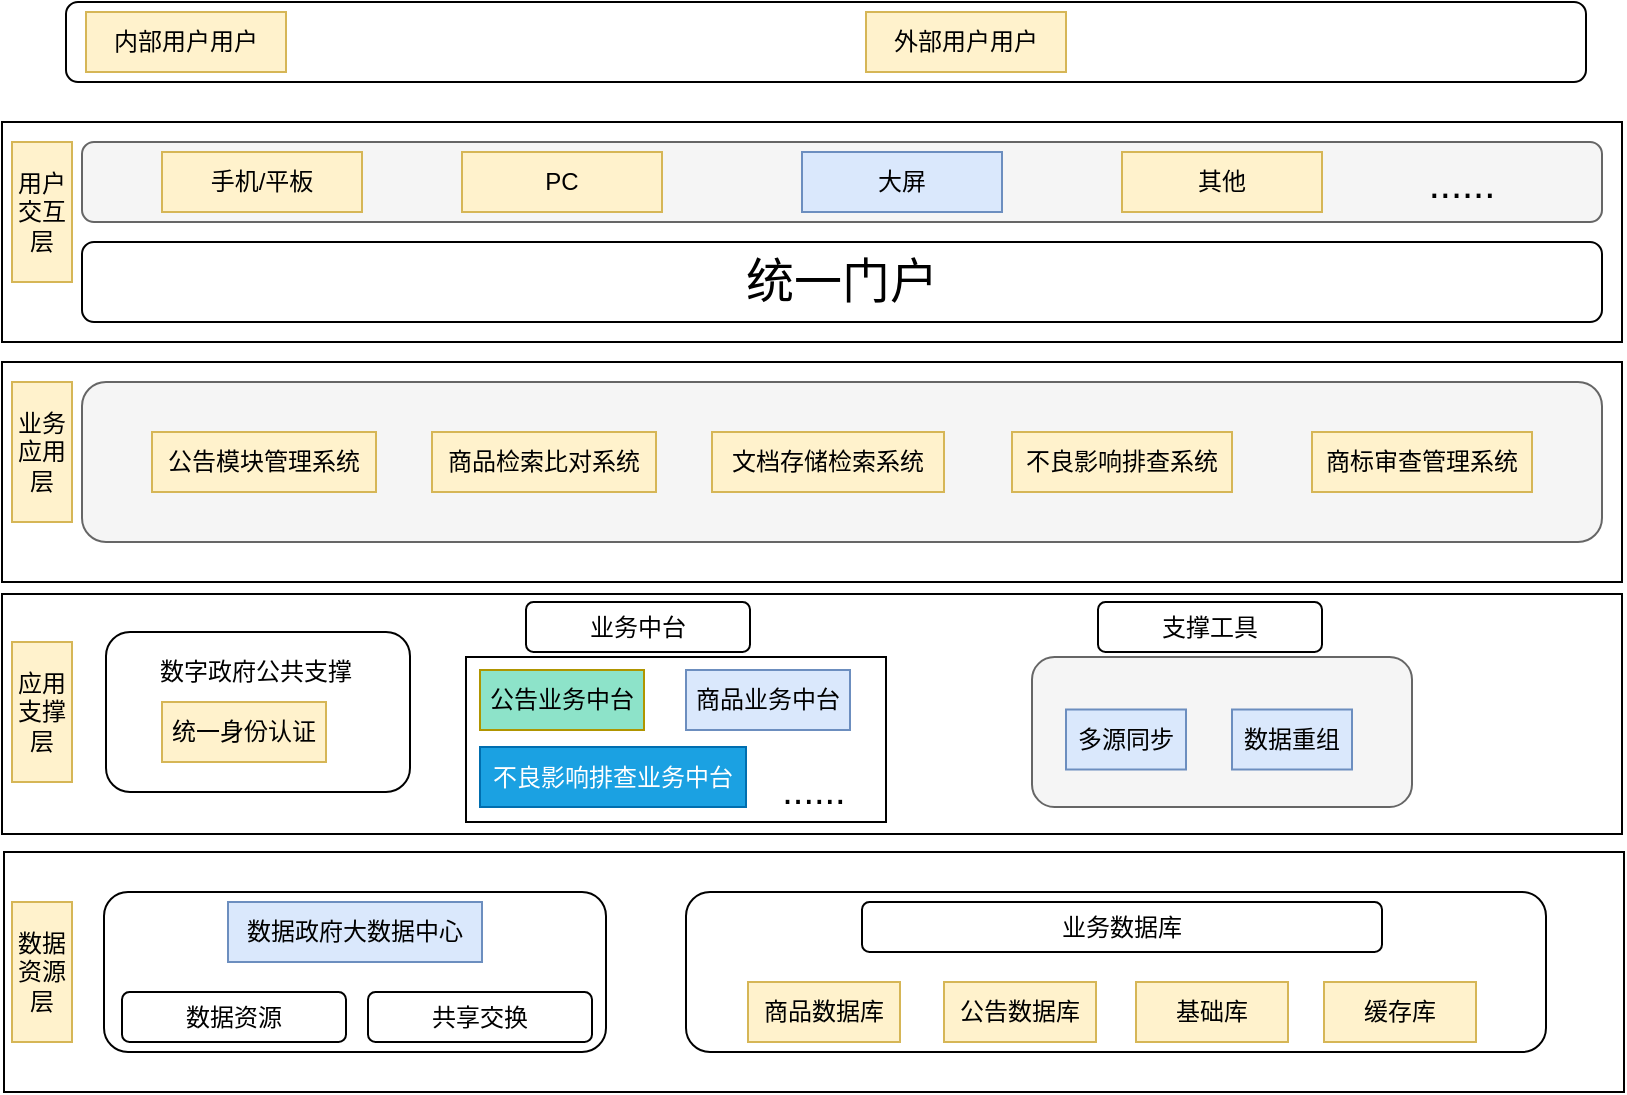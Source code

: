 <mxfile version="21.1.5" type="github">
  <diagram name="第 1 页" id="gf264nv1QYMSFv3LLXOR">
    <mxGraphModel dx="954" dy="552" grid="1" gridSize="10" guides="1" tooltips="1" connect="1" arrows="1" fold="1" page="1" pageScale="1" pageWidth="827" pageHeight="1169" math="0" shadow="0">
      <root>
        <mxCell id="0" />
        <mxCell id="1" parent="0" />
        <mxCell id="Qr9r0tyXiFhsWDQZmAty-9" value="" style="rounded=0;whiteSpace=wrap;html=1;" vertex="1" parent="1">
          <mxGeometry x="8" y="100" width="810" height="110" as="geometry" />
        </mxCell>
        <mxCell id="Qr9r0tyXiFhsWDQZmAty-1" value="" style="rounded=1;whiteSpace=wrap;html=1;" vertex="1" parent="1">
          <mxGeometry x="40" y="40" width="760" height="40" as="geometry" />
        </mxCell>
        <mxCell id="Qr9r0tyXiFhsWDQZmAty-3" value="内部用户用户" style="text;html=1;strokeColor=#d6b656;fillColor=#fff2cc;align=center;verticalAlign=middle;whiteSpace=wrap;rounded=0;" vertex="1" parent="1">
          <mxGeometry x="50" y="45" width="100" height="30" as="geometry" />
        </mxCell>
        <mxCell id="Qr9r0tyXiFhsWDQZmAty-4" value="外部用户用户" style="text;html=1;strokeColor=#d6b656;fillColor=#fff2cc;align=center;verticalAlign=middle;whiteSpace=wrap;rounded=0;" vertex="1" parent="1">
          <mxGeometry x="440" y="45" width="100" height="30" as="geometry" />
        </mxCell>
        <mxCell id="Qr9r0tyXiFhsWDQZmAty-6" value="" style="rounded=1;whiteSpace=wrap;html=1;fillColor=#f5f5f5;strokeColor=#666666;fontColor=#333333;" vertex="1" parent="1">
          <mxGeometry x="48" y="110" width="760" height="40" as="geometry" />
        </mxCell>
        <mxCell id="Qr9r0tyXiFhsWDQZmAty-7" value="手机/平板" style="text;html=1;strokeColor=#d6b656;fillColor=#fff2cc;align=center;verticalAlign=middle;whiteSpace=wrap;rounded=0;" vertex="1" parent="1">
          <mxGeometry x="88" y="115" width="100" height="30" as="geometry" />
        </mxCell>
        <mxCell id="Qr9r0tyXiFhsWDQZmAty-8" value="其他" style="text;html=1;strokeColor=#d6b656;fillColor=#fff2cc;align=center;verticalAlign=middle;whiteSpace=wrap;rounded=0;" vertex="1" parent="1">
          <mxGeometry x="568" y="115" width="100" height="30" as="geometry" />
        </mxCell>
        <mxCell id="Qr9r0tyXiFhsWDQZmAty-10" value="用户交互层" style="text;html=1;strokeColor=#d6b656;fillColor=#fff2cc;align=center;verticalAlign=middle;whiteSpace=wrap;rounded=0;" vertex="1" parent="1">
          <mxGeometry x="13" y="110" width="30" height="70" as="geometry" />
        </mxCell>
        <mxCell id="Qr9r0tyXiFhsWDQZmAty-11" value="大屏" style="text;html=1;strokeColor=#6c8ebf;fillColor=#dae8fc;align=center;verticalAlign=middle;whiteSpace=wrap;rounded=0;" vertex="1" parent="1">
          <mxGeometry x="408" y="115" width="100" height="30" as="geometry" />
        </mxCell>
        <mxCell id="Qr9r0tyXiFhsWDQZmAty-12" value="PC" style="text;html=1;strokeColor=#d6b656;fillColor=#fff2cc;align=center;verticalAlign=middle;whiteSpace=wrap;rounded=0;" vertex="1" parent="1">
          <mxGeometry x="238" y="115" width="100" height="30" as="geometry" />
        </mxCell>
        <mxCell id="Qr9r0tyXiFhsWDQZmAty-13" value="&lt;font style=&quot;font-size: 20px;&quot;&gt;......&lt;/font&gt;" style="text;html=1;strokeColor=none;fillColor=none;align=center;verticalAlign=middle;whiteSpace=wrap;rounded=0;" vertex="1" parent="1">
          <mxGeometry x="708" y="115" width="60" height="30" as="geometry" />
        </mxCell>
        <mxCell id="Qr9r0tyXiFhsWDQZmAty-14" value="&lt;font style=&quot;font-size: 24px;&quot;&gt;统一门户&lt;/font&gt;" style="rounded=1;whiteSpace=wrap;html=1;" vertex="1" parent="1">
          <mxGeometry x="48" y="160" width="760" height="40" as="geometry" />
        </mxCell>
        <mxCell id="Qr9r0tyXiFhsWDQZmAty-15" value="" style="rounded=0;whiteSpace=wrap;html=1;" vertex="1" parent="1">
          <mxGeometry x="8" y="220" width="810" height="110" as="geometry" />
        </mxCell>
        <mxCell id="Qr9r0tyXiFhsWDQZmAty-16" value="" style="rounded=1;whiteSpace=wrap;html=1;fillColor=#f5f5f5;strokeColor=#666666;fontColor=#333333;" vertex="1" parent="1">
          <mxGeometry x="48" y="230" width="760" height="80" as="geometry" />
        </mxCell>
        <mxCell id="Qr9r0tyXiFhsWDQZmAty-17" value="公告模块管理系统" style="text;html=1;strokeColor=#d6b656;fillColor=#fff2cc;align=center;verticalAlign=middle;whiteSpace=wrap;rounded=0;" vertex="1" parent="1">
          <mxGeometry x="83" y="255" width="112" height="30" as="geometry" />
        </mxCell>
        <mxCell id="Qr9r0tyXiFhsWDQZmAty-18" value="不良影响排查系统" style="text;html=1;strokeColor=#d6b656;fillColor=#fff2cc;align=center;verticalAlign=middle;whiteSpace=wrap;rounded=0;" vertex="1" parent="1">
          <mxGeometry x="513" y="255" width="110" height="30" as="geometry" />
        </mxCell>
        <mxCell id="Qr9r0tyXiFhsWDQZmAty-19" value="业务应用层" style="text;html=1;strokeColor=#d6b656;fillColor=#fff2cc;align=center;verticalAlign=middle;whiteSpace=wrap;rounded=0;" vertex="1" parent="1">
          <mxGeometry x="13" y="230" width="30" height="70" as="geometry" />
        </mxCell>
        <mxCell id="Qr9r0tyXiFhsWDQZmAty-20" value="文档存储检索系统" style="text;html=1;strokeColor=#d6b656;fillColor=#fff2cc;align=center;verticalAlign=middle;whiteSpace=wrap;rounded=0;" vertex="1" parent="1">
          <mxGeometry x="363" y="255" width="116" height="30" as="geometry" />
        </mxCell>
        <mxCell id="Qr9r0tyXiFhsWDQZmAty-21" value="商品检索比对系统" style="text;html=1;strokeColor=#d6b656;fillColor=#fff2cc;align=center;verticalAlign=middle;whiteSpace=wrap;rounded=0;" vertex="1" parent="1">
          <mxGeometry x="223" y="255" width="112" height="30" as="geometry" />
        </mxCell>
        <mxCell id="Qr9r0tyXiFhsWDQZmAty-24" value="商标审查管理系统" style="text;html=1;strokeColor=#d6b656;fillColor=#fff2cc;align=center;verticalAlign=middle;whiteSpace=wrap;rounded=0;" vertex="1" parent="1">
          <mxGeometry x="663" y="255" width="110" height="30" as="geometry" />
        </mxCell>
        <mxCell id="Qr9r0tyXiFhsWDQZmAty-25" value="" style="rounded=0;whiteSpace=wrap;html=1;" vertex="1" parent="1">
          <mxGeometry x="8" y="336" width="810" height="120" as="geometry" />
        </mxCell>
        <mxCell id="Qr9r0tyXiFhsWDQZmAty-26" value="应用支撑层" style="text;html=1;strokeColor=#d6b656;fillColor=#fff2cc;align=center;verticalAlign=middle;whiteSpace=wrap;rounded=0;" vertex="1" parent="1">
          <mxGeometry x="13" y="360" width="30" height="70" as="geometry" />
        </mxCell>
        <mxCell id="Qr9r0tyXiFhsWDQZmAty-27" value="" style="rounded=1;whiteSpace=wrap;html=1;" vertex="1" parent="1">
          <mxGeometry x="60" y="355" width="152" height="80" as="geometry" />
        </mxCell>
        <mxCell id="Qr9r0tyXiFhsWDQZmAty-28" value="数字政府公共支撑" style="text;html=1;strokeColor=none;fillColor=none;align=center;verticalAlign=middle;whiteSpace=wrap;rounded=0;" vertex="1" parent="1">
          <mxGeometry x="83" y="360" width="104" height="30" as="geometry" />
        </mxCell>
        <mxCell id="Qr9r0tyXiFhsWDQZmAty-29" value="统一身份认证" style="text;html=1;strokeColor=#d6b656;fillColor=#fff2cc;align=center;verticalAlign=middle;whiteSpace=wrap;rounded=0;" vertex="1" parent="1">
          <mxGeometry x="88" y="390" width="82" height="30" as="geometry" />
        </mxCell>
        <mxCell id="Qr9r0tyXiFhsWDQZmAty-31" value="业务中台" style="rounded=1;whiteSpace=wrap;html=1;" vertex="1" parent="1">
          <mxGeometry x="270" y="340" width="112" height="25" as="geometry" />
        </mxCell>
        <mxCell id="Qr9r0tyXiFhsWDQZmAty-32" value="" style="rounded=0;whiteSpace=wrap;html=1;" vertex="1" parent="1">
          <mxGeometry x="240" y="367.5" width="210" height="82.5" as="geometry" />
        </mxCell>
        <mxCell id="Qr9r0tyXiFhsWDQZmAty-34" value="公告业务中台" style="text;html=1;strokeColor=#B09500;fillColor=#8DE3C9;align=center;verticalAlign=middle;whiteSpace=wrap;rounded=0;fontColor=#000000;" vertex="1" parent="1">
          <mxGeometry x="247" y="374" width="82" height="30" as="geometry" />
        </mxCell>
        <mxCell id="Qr9r0tyXiFhsWDQZmAty-35" value="商品业务中台" style="text;html=1;strokeColor=#6c8ebf;fillColor=#dae8fc;align=center;verticalAlign=middle;whiteSpace=wrap;rounded=0;" vertex="1" parent="1">
          <mxGeometry x="350" y="374" width="82" height="30" as="geometry" />
        </mxCell>
        <mxCell id="Qr9r0tyXiFhsWDQZmAty-36" value="不良影响排查业务中台" style="text;html=1;strokeColor=#006EAF;fillColor=#1ba1e2;align=center;verticalAlign=middle;whiteSpace=wrap;rounded=0;fontColor=#ffffff;" vertex="1" parent="1">
          <mxGeometry x="247" y="412.5" width="133" height="30" as="geometry" />
        </mxCell>
        <mxCell id="Qr9r0tyXiFhsWDQZmAty-37" value="&lt;font style=&quot;font-size: 19px;&quot;&gt;......&lt;/font&gt;" style="text;html=1;strokeColor=none;fillColor=none;align=center;verticalAlign=middle;whiteSpace=wrap;rounded=0;" vertex="1" parent="1">
          <mxGeometry x="384" y="420" width="60" height="30" as="geometry" />
        </mxCell>
        <mxCell id="Qr9r0tyXiFhsWDQZmAty-38" value="" style="rounded=1;whiteSpace=wrap;html=1;fillColor=#f5f5f5;fontColor=#333333;strokeColor=#666666;" vertex="1" parent="1">
          <mxGeometry x="523" y="367.5" width="190" height="75" as="geometry" />
        </mxCell>
        <mxCell id="Qr9r0tyXiFhsWDQZmAty-39" value="多源同步" style="text;html=1;align=center;verticalAlign=middle;whiteSpace=wrap;rounded=0;fillColor=#dae8fc;strokeColor=#6c8ebf;" vertex="1" parent="1">
          <mxGeometry x="540" y="393.75" width="60" height="30" as="geometry" />
        </mxCell>
        <mxCell id="Qr9r0tyXiFhsWDQZmAty-40" value="数据重组" style="text;html=1;align=center;verticalAlign=middle;whiteSpace=wrap;rounded=0;fillColor=#dae8fc;strokeColor=#6c8ebf;" vertex="1" parent="1">
          <mxGeometry x="623" y="393.75" width="60" height="30" as="geometry" />
        </mxCell>
        <mxCell id="Qr9r0tyXiFhsWDQZmAty-41" value="支撑工具" style="rounded=1;whiteSpace=wrap;html=1;" vertex="1" parent="1">
          <mxGeometry x="556" y="340" width="112" height="25" as="geometry" />
        </mxCell>
        <mxCell id="Qr9r0tyXiFhsWDQZmAty-45" value="" style="rounded=0;whiteSpace=wrap;html=1;" vertex="1" parent="1">
          <mxGeometry x="9" y="465" width="810" height="120" as="geometry" />
        </mxCell>
        <mxCell id="Qr9r0tyXiFhsWDQZmAty-46" value="数据资源层" style="text;html=1;strokeColor=#d6b656;fillColor=#fff2cc;align=center;verticalAlign=middle;whiteSpace=wrap;rounded=0;" vertex="1" parent="1">
          <mxGeometry x="13" y="490" width="30" height="70" as="geometry" />
        </mxCell>
        <mxCell id="Qr9r0tyXiFhsWDQZmAty-48" value="" style="rounded=1;whiteSpace=wrap;html=1;" vertex="1" parent="1">
          <mxGeometry x="59" y="485" width="251" height="80" as="geometry" />
        </mxCell>
        <mxCell id="Qr9r0tyXiFhsWDQZmAty-49" value="数据政府大数据中心" style="text;html=1;strokeColor=#6c8ebf;fillColor=#dae8fc;align=center;verticalAlign=middle;whiteSpace=wrap;rounded=0;" vertex="1" parent="1">
          <mxGeometry x="121" y="490" width="127" height="30" as="geometry" />
        </mxCell>
        <mxCell id="Qr9r0tyXiFhsWDQZmAty-50" value="数据资源" style="rounded=1;whiteSpace=wrap;html=1;" vertex="1" parent="1">
          <mxGeometry x="68" y="535" width="112" height="25" as="geometry" />
        </mxCell>
        <mxCell id="Qr9r0tyXiFhsWDQZmAty-51" value="共享交换" style="rounded=1;whiteSpace=wrap;html=1;" vertex="1" parent="1">
          <mxGeometry x="191" y="535" width="112" height="25" as="geometry" />
        </mxCell>
        <mxCell id="Qr9r0tyXiFhsWDQZmAty-52" value="" style="rounded=1;whiteSpace=wrap;html=1;" vertex="1" parent="1">
          <mxGeometry x="350" y="485" width="430" height="80" as="geometry" />
        </mxCell>
        <mxCell id="Qr9r0tyXiFhsWDQZmAty-53" value="业务数据库" style="rounded=1;whiteSpace=wrap;html=1;" vertex="1" parent="1">
          <mxGeometry x="438" y="490" width="260" height="25" as="geometry" />
        </mxCell>
        <mxCell id="Qr9r0tyXiFhsWDQZmAty-54" value="商品数据库" style="text;html=1;strokeColor=#d6b656;fillColor=#fff2cc;align=center;verticalAlign=middle;whiteSpace=wrap;rounded=0;" vertex="1" parent="1">
          <mxGeometry x="381" y="530" width="76" height="30" as="geometry" />
        </mxCell>
        <mxCell id="Qr9r0tyXiFhsWDQZmAty-55" value="公告数据库" style="text;html=1;strokeColor=#d6b656;fillColor=#fff2cc;align=center;verticalAlign=middle;whiteSpace=wrap;rounded=0;" vertex="1" parent="1">
          <mxGeometry x="479" y="530" width="76" height="30" as="geometry" />
        </mxCell>
        <mxCell id="Qr9r0tyXiFhsWDQZmAty-56" value="基础库" style="text;html=1;strokeColor=#d6b656;fillColor=#fff2cc;align=center;verticalAlign=middle;whiteSpace=wrap;rounded=0;" vertex="1" parent="1">
          <mxGeometry x="575" y="530" width="76" height="30" as="geometry" />
        </mxCell>
        <mxCell id="Qr9r0tyXiFhsWDQZmAty-57" value="缓存库" style="text;html=1;strokeColor=#d6b656;fillColor=#fff2cc;align=center;verticalAlign=middle;whiteSpace=wrap;rounded=0;" vertex="1" parent="1">
          <mxGeometry x="669" y="530" width="76" height="30" as="geometry" />
        </mxCell>
      </root>
    </mxGraphModel>
  </diagram>
</mxfile>
